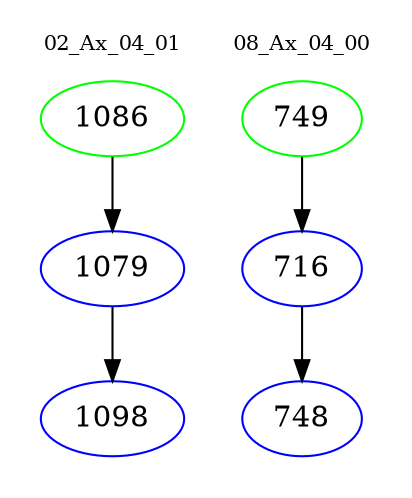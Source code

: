 digraph{
subgraph cluster_0 {
color = white
label = "02_Ax_04_01";
fontsize=10;
T0_1086 [label="1086", color="green"]
T0_1086 -> T0_1079 [color="black"]
T0_1079 [label="1079", color="blue"]
T0_1079 -> T0_1098 [color="black"]
T0_1098 [label="1098", color="blue"]
}
subgraph cluster_1 {
color = white
label = "08_Ax_04_00";
fontsize=10;
T1_749 [label="749", color="green"]
T1_749 -> T1_716 [color="black"]
T1_716 [label="716", color="blue"]
T1_716 -> T1_748 [color="black"]
T1_748 [label="748", color="blue"]
}
}

